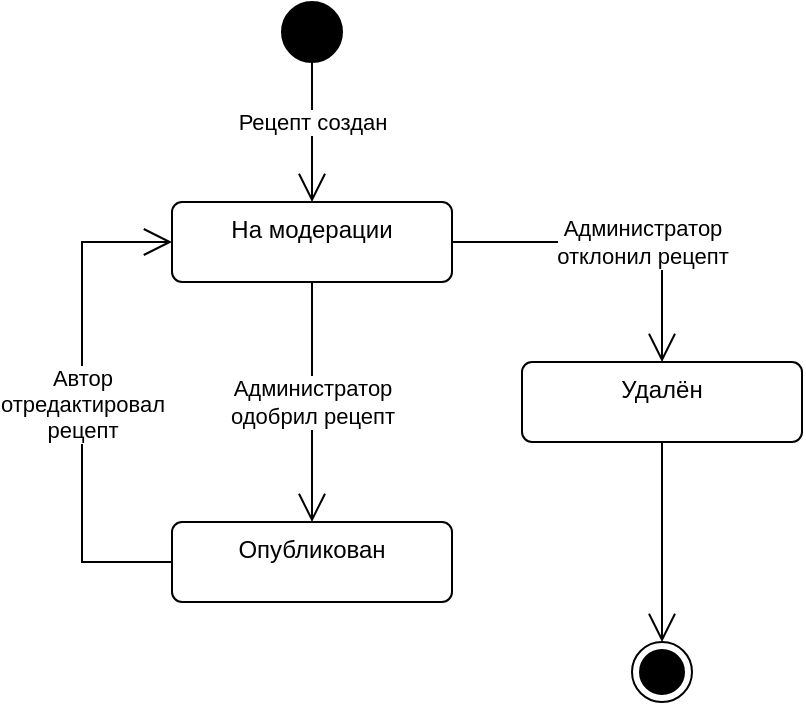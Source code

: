 <mxfile version="26.0.16">
  <diagram name="Страница — 1" id="zjYz7mGfGgpHmXZXnbDh">
    <mxGraphModel dx="699" dy="485" grid="1" gridSize="10" guides="1" tooltips="1" connect="1" arrows="1" fold="1" page="1" pageScale="1" pageWidth="827" pageHeight="1169" math="0" shadow="0">
      <root>
        <mxCell id="0" />
        <mxCell id="1" parent="0" />
        <mxCell id="cmN4YQXkbbCIsLLJNBir-1" value="Y" style="ellipse;fillColor=strokeColor;html=1;" vertex="1" parent="1">
          <mxGeometry x="160" y="40" width="30" height="30" as="geometry" />
        </mxCell>
        <mxCell id="cmN4YQXkbbCIsLLJNBir-2" value="" style="endArrow=open;endFill=1;endSize=12;html=1;rounded=0;entryX=0.5;entryY=0;entryDx=0;entryDy=0;" edge="1" parent="1" source="cmN4YQXkbbCIsLLJNBir-1" target="cmN4YQXkbbCIsLLJNBir-4">
          <mxGeometry width="160" relative="1" as="geometry">
            <mxPoint x="310" y="90" as="sourcePoint" />
            <mxPoint x="470" y="90" as="targetPoint" />
          </mxGeometry>
        </mxCell>
        <mxCell id="cmN4YQXkbbCIsLLJNBir-3" value="&lt;div&gt;Рецепт создан&lt;/div&gt;" style="edgeLabel;html=1;align=center;verticalAlign=middle;resizable=0;points=[];" vertex="1" connectable="0" parent="cmN4YQXkbbCIsLLJNBir-2">
          <mxGeometry x="-0.005" relative="1" as="geometry">
            <mxPoint y="-5" as="offset" />
          </mxGeometry>
        </mxCell>
        <mxCell id="cmN4YQXkbbCIsLLJNBir-4" value="На модерации" style="html=1;align=center;verticalAlign=top;rounded=1;absoluteArcSize=1;arcSize=10;dashed=0;whiteSpace=wrap;" vertex="1" parent="1">
          <mxGeometry x="105" y="140" width="140" height="40" as="geometry" />
        </mxCell>
        <mxCell id="cmN4YQXkbbCIsLLJNBir-5" value="Опубликован" style="html=1;align=center;verticalAlign=top;rounded=1;absoluteArcSize=1;arcSize=10;dashed=0;whiteSpace=wrap;" vertex="1" parent="1">
          <mxGeometry x="105" y="300" width="140" height="40" as="geometry" />
        </mxCell>
        <mxCell id="cmN4YQXkbbCIsLLJNBir-6" value="" style="endArrow=open;endFill=1;endSize=12;html=1;rounded=0;entryX=0.5;entryY=0;entryDx=0;entryDy=0;exitX=0.5;exitY=1;exitDx=0;exitDy=0;" edge="1" parent="1" source="cmN4YQXkbbCIsLLJNBir-4" target="cmN4YQXkbbCIsLLJNBir-5">
          <mxGeometry width="160" relative="1" as="geometry">
            <mxPoint x="340" y="170" as="sourcePoint" />
            <mxPoint x="340" y="240" as="targetPoint" />
          </mxGeometry>
        </mxCell>
        <mxCell id="cmN4YQXkbbCIsLLJNBir-7" value="&lt;div&gt;Администратор&lt;/div&gt;одобрил рецепт" style="edgeLabel;html=1;align=center;verticalAlign=middle;resizable=0;points=[];" vertex="1" connectable="0" parent="cmN4YQXkbbCIsLLJNBir-6">
          <mxGeometry x="-0.005" relative="1" as="geometry">
            <mxPoint as="offset" />
          </mxGeometry>
        </mxCell>
        <mxCell id="cmN4YQXkbbCIsLLJNBir-8" value="" style="ellipse;html=1;shape=endState;fillColor=strokeColor;" vertex="1" parent="1">
          <mxGeometry x="335" y="360" width="30" height="30" as="geometry" />
        </mxCell>
        <mxCell id="cmN4YQXkbbCIsLLJNBir-9" value="" style="endArrow=open;endFill=1;endSize=12;html=1;rounded=0;entryX=0.5;entryY=0;entryDx=0;entryDy=0;exitX=0.5;exitY=1;exitDx=0;exitDy=0;" edge="1" parent="1" source="cmN4YQXkbbCIsLLJNBir-10" target="cmN4YQXkbbCIsLLJNBir-8">
          <mxGeometry width="160" relative="1" as="geometry">
            <mxPoint x="185" y="190" as="sourcePoint" />
            <mxPoint x="185" y="310" as="targetPoint" />
          </mxGeometry>
        </mxCell>
        <mxCell id="cmN4YQXkbbCIsLLJNBir-10" value="&lt;div&gt;Удалён&lt;/div&gt;" style="html=1;align=center;verticalAlign=top;rounded=1;absoluteArcSize=1;arcSize=10;dashed=0;whiteSpace=wrap;" vertex="1" parent="1">
          <mxGeometry x="280" y="220" width="140" height="40" as="geometry" />
        </mxCell>
        <mxCell id="cmN4YQXkbbCIsLLJNBir-11" value="" style="endArrow=open;endFill=1;endSize=12;html=1;rounded=0;entryX=0.5;entryY=0;entryDx=0;entryDy=0;exitX=1;exitY=0.5;exitDx=0;exitDy=0;" edge="1" parent="1" source="cmN4YQXkbbCIsLLJNBir-4" target="cmN4YQXkbbCIsLLJNBir-10">
          <mxGeometry width="160" relative="1" as="geometry">
            <mxPoint x="185" y="190" as="sourcePoint" />
            <mxPoint x="185" y="310" as="targetPoint" />
            <Array as="points">
              <mxPoint x="350" y="160" />
            </Array>
          </mxGeometry>
        </mxCell>
        <mxCell id="cmN4YQXkbbCIsLLJNBir-12" value="&lt;div&gt;Администратор&lt;/div&gt;&lt;div&gt;отклонил рецепт&lt;/div&gt;" style="edgeLabel;html=1;align=center;verticalAlign=middle;resizable=0;points=[];" vertex="1" connectable="0" parent="cmN4YQXkbbCIsLLJNBir-11">
          <mxGeometry x="-0.005" relative="1" as="geometry">
            <mxPoint x="13" as="offset" />
          </mxGeometry>
        </mxCell>
        <mxCell id="cmN4YQXkbbCIsLLJNBir-13" value="" style="endArrow=open;endFill=1;endSize=12;html=1;rounded=0;entryX=0;entryY=0.5;entryDx=0;entryDy=0;exitX=0;exitY=0.5;exitDx=0;exitDy=0;" edge="1" parent="1" source="cmN4YQXkbbCIsLLJNBir-5" target="cmN4YQXkbbCIsLLJNBir-4">
          <mxGeometry width="160" relative="1" as="geometry">
            <mxPoint x="-20" y="345" as="sourcePoint" />
            <mxPoint x="-20" y="465" as="targetPoint" />
            <Array as="points">
              <mxPoint x="60" y="320" />
              <mxPoint x="60" y="160" />
            </Array>
          </mxGeometry>
        </mxCell>
        <mxCell id="cmN4YQXkbbCIsLLJNBir-14" value="&lt;div&gt;Автор&lt;/div&gt;&lt;div&gt;отредактировал&lt;/div&gt;&lt;div&gt;рецепт&lt;/div&gt;" style="edgeLabel;html=1;align=center;verticalAlign=middle;resizable=0;points=[];" vertex="1" connectable="0" parent="cmN4YQXkbbCIsLLJNBir-13">
          <mxGeometry x="-0.005" relative="1" as="geometry">
            <mxPoint as="offset" />
          </mxGeometry>
        </mxCell>
      </root>
    </mxGraphModel>
  </diagram>
</mxfile>

